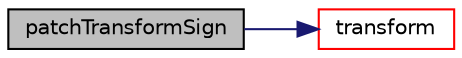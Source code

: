 digraph "patchTransformSign"
{
  bgcolor="transparent";
  edge [fontname="Helvetica",fontsize="10",labelfontname="Helvetica",labelfontsize="10"];
  node [fontname="Helvetica",fontsize="10",shape=record];
  rankdir="LR";
  Node463 [label="patchTransformSign",height=0.2,width=0.4,color="black", fillcolor="grey75", style="filled", fontcolor="black"];
  Node463 -> Node464 [color="midnightblue",fontsize="10",style="solid",fontname="Helvetica"];
  Node464 [label="transform",height=0.2,width=0.4,color="red",URL="$a28849.html#a394b589af5b529c46b524bb6418c05d5",tooltip="Access the overall (permuted) transform corresponding. "];
}
